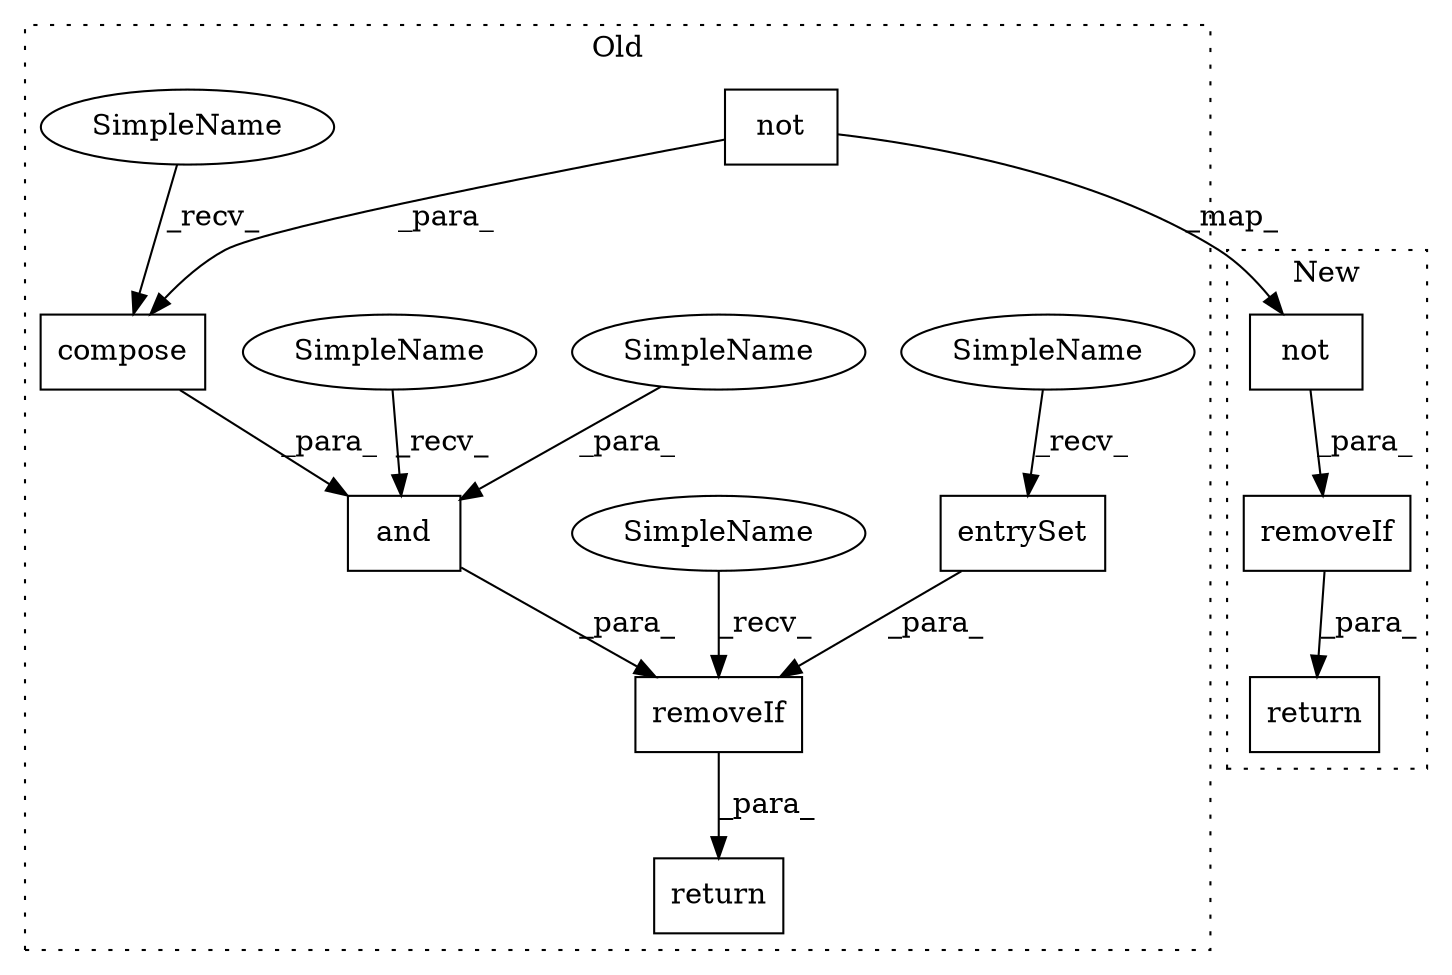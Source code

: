 digraph G {
subgraph cluster0 {
1 [label="not" a="32" s="96193,96222" l="4,1" shape="box"];
3 [label="compose" a="32" s="96157,96248" l="25,1" shape="box"];
4 [label="and" a="32" s="96131,96249" l="4,1" shape="box"];
5 [label="SimpleName" a="42" s="96135" l="9" shape="ellipse"];
7 [label="return" a="41" s="96045" l="7" shape="box"];
8 [label="entrySet" a="32" s="96095" l="10" shape="box"];
9 [label="SimpleName" a="42" s="96084" l="10" shape="ellipse"];
11 [label="removeIf" a="32" s="96062,96250" l="22,1" shape="box"];
12 [label="SimpleName" a="42" s="96052" l="9" shape="ellipse"];
13 [label="SimpleName" a="42" s="96146" l="10" shape="ellipse"];
14 [label="SimpleName" a="42" s="96107" l="10" shape="ellipse"];
label = "Old";
style="dotted";
}
subgraph cluster1 {
2 [label="not" a="32" s="96157,96186" l="4,1" shape="box"];
6 [label="return" a="41" s="96130" l="7" shape="box"];
10 [label="removeIf" a="32" s="96137,96187" l="9,1" shape="box"];
label = "New";
style="dotted";
}
1 -> 2 [label="_map_"];
1 -> 3 [label="_para_"];
2 -> 10 [label="_para_"];
3 -> 4 [label="_para_"];
4 -> 11 [label="_para_"];
5 -> 4 [label="_para_"];
8 -> 11 [label="_para_"];
9 -> 8 [label="_recv_"];
10 -> 6 [label="_para_"];
11 -> 7 [label="_para_"];
12 -> 11 [label="_recv_"];
13 -> 3 [label="_recv_"];
14 -> 4 [label="_recv_"];
}